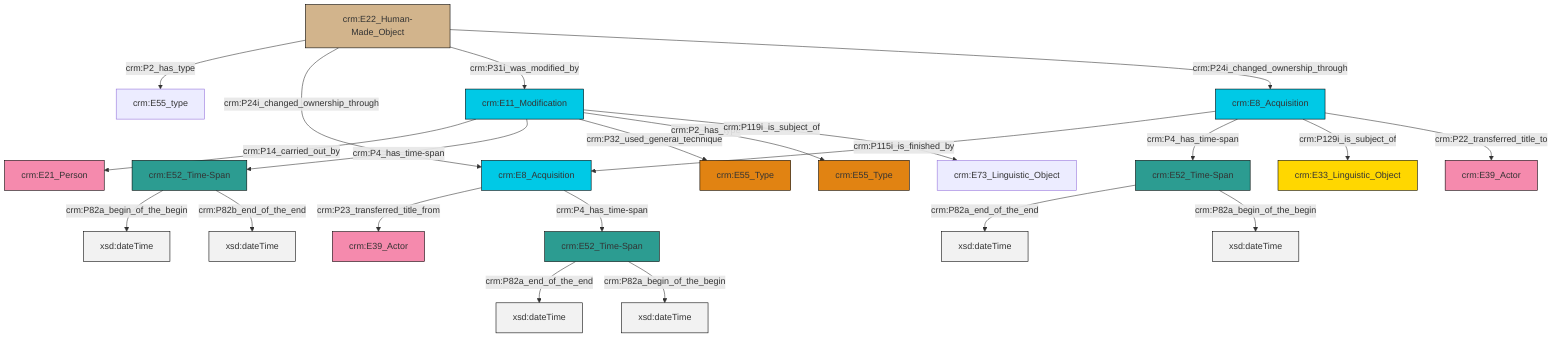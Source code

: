 graph TD
classDef Literal fill:#f2f2f2,stroke:#000000;
classDef CRM_Entity fill:#FFFFFF,stroke:#000000;
classDef Temporal_Entity fill:#00C9E6, stroke:#000000;
classDef Type fill:#E18312, stroke:#000000;
classDef Time-Span fill:#2C9C91, stroke:#000000;
classDef Appellation fill:#FFEB7F, stroke:#000000;
classDef Place fill:#008836, stroke:#000000;
classDef Persistent_Item fill:#B266B2, stroke:#000000;
classDef Conceptual_Object fill:#FFD700, stroke:#000000;
classDef Physical_Thing fill:#D2B48C, stroke:#000000;
classDef Actor fill:#f58aad, stroke:#000000;
classDef PC_Classes fill:#4ce600, stroke:#000000;
classDef Multi fill:#cccccc,stroke:#000000;

2["crm:E11_Modification"]:::Temporal_Entity -->|crm:P14_carried_out_by| 3["crm:E21_Person"]:::Actor
4["crm:E52_Time-Span"]:::Time-Span -->|crm:P82a_begin_of_the_begin| 5[xsd:dateTime]:::Literal
6["crm:E8_Acquisition"]:::Temporal_Entity -->|crm:P115i_is_finished_by| 7["crm:E8_Acquisition"]:::Temporal_Entity
8["crm:E52_Time-Span"]:::Time-Span -->|crm:P82a_end_of_the_end| 9[xsd:dateTime]:::Literal
2["crm:E11_Modification"]:::Temporal_Entity -->|crm:P4_has_time-span| 4["crm:E52_Time-Span"]:::Time-Span
7["crm:E8_Acquisition"]:::Temporal_Entity -->|crm:P23_transferred_title_from| 12["crm:E39_Actor"]:::Actor
17["crm:E22_Human-Made_Object"]:::Physical_Thing -->|crm:P2_has_type| 18["crm:E55_type"]:::Default
2["crm:E11_Modification"]:::Temporal_Entity -->|crm:P32_used_general_technique| 10["crm:E55_Type"]:::Type
17["crm:E22_Human-Made_Object"]:::Physical_Thing -->|crm:P24i_changed_ownership_through| 7["crm:E8_Acquisition"]:::Temporal_Entity
6["crm:E8_Acquisition"]:::Temporal_Entity -->|crm:P4_has_time-span| 8["crm:E52_Time-Span"]:::Time-Span
17["crm:E22_Human-Made_Object"]:::Physical_Thing -->|crm:P31i_was_modified_by| 2["crm:E11_Modification"]:::Temporal_Entity
7["crm:E8_Acquisition"]:::Temporal_Entity -->|crm:P4_has_time-span| 19["crm:E52_Time-Span"]:::Time-Span
17["crm:E22_Human-Made_Object"]:::Physical_Thing -->|crm:P24i_changed_ownership_through| 6["crm:E8_Acquisition"]:::Temporal_Entity
8["crm:E52_Time-Span"]:::Time-Span -->|crm:P82a_begin_of_the_begin| 22[xsd:dateTime]:::Literal
19["crm:E52_Time-Span"]:::Time-Span -->|crm:P82a_end_of_the_end| 23[xsd:dateTime]:::Literal
2["crm:E11_Modification"]:::Temporal_Entity -->|crm:P2_has_type| 14["crm:E55_Type"]:::Type
6["crm:E8_Acquisition"]:::Temporal_Entity -->|crm:P129i_is_subject_of| 25["crm:E33_Linguistic_Object"]:::Conceptual_Object
2["crm:E11_Modification"]:::Temporal_Entity -->|crm:P119i_is_subject_of| 26["crm:E73_Linguistic_Object"]:::Default
6["crm:E8_Acquisition"]:::Temporal_Entity -->|crm:P22_transferred_title_to| 0["crm:E39_Actor"]:::Actor
4["crm:E52_Time-Span"]:::Time-Span -->|crm:P82b_end_of_the_end| 31[xsd:dateTime]:::Literal
19["crm:E52_Time-Span"]:::Time-Span -->|crm:P82a_begin_of_the_begin| 33[xsd:dateTime]:::Literal